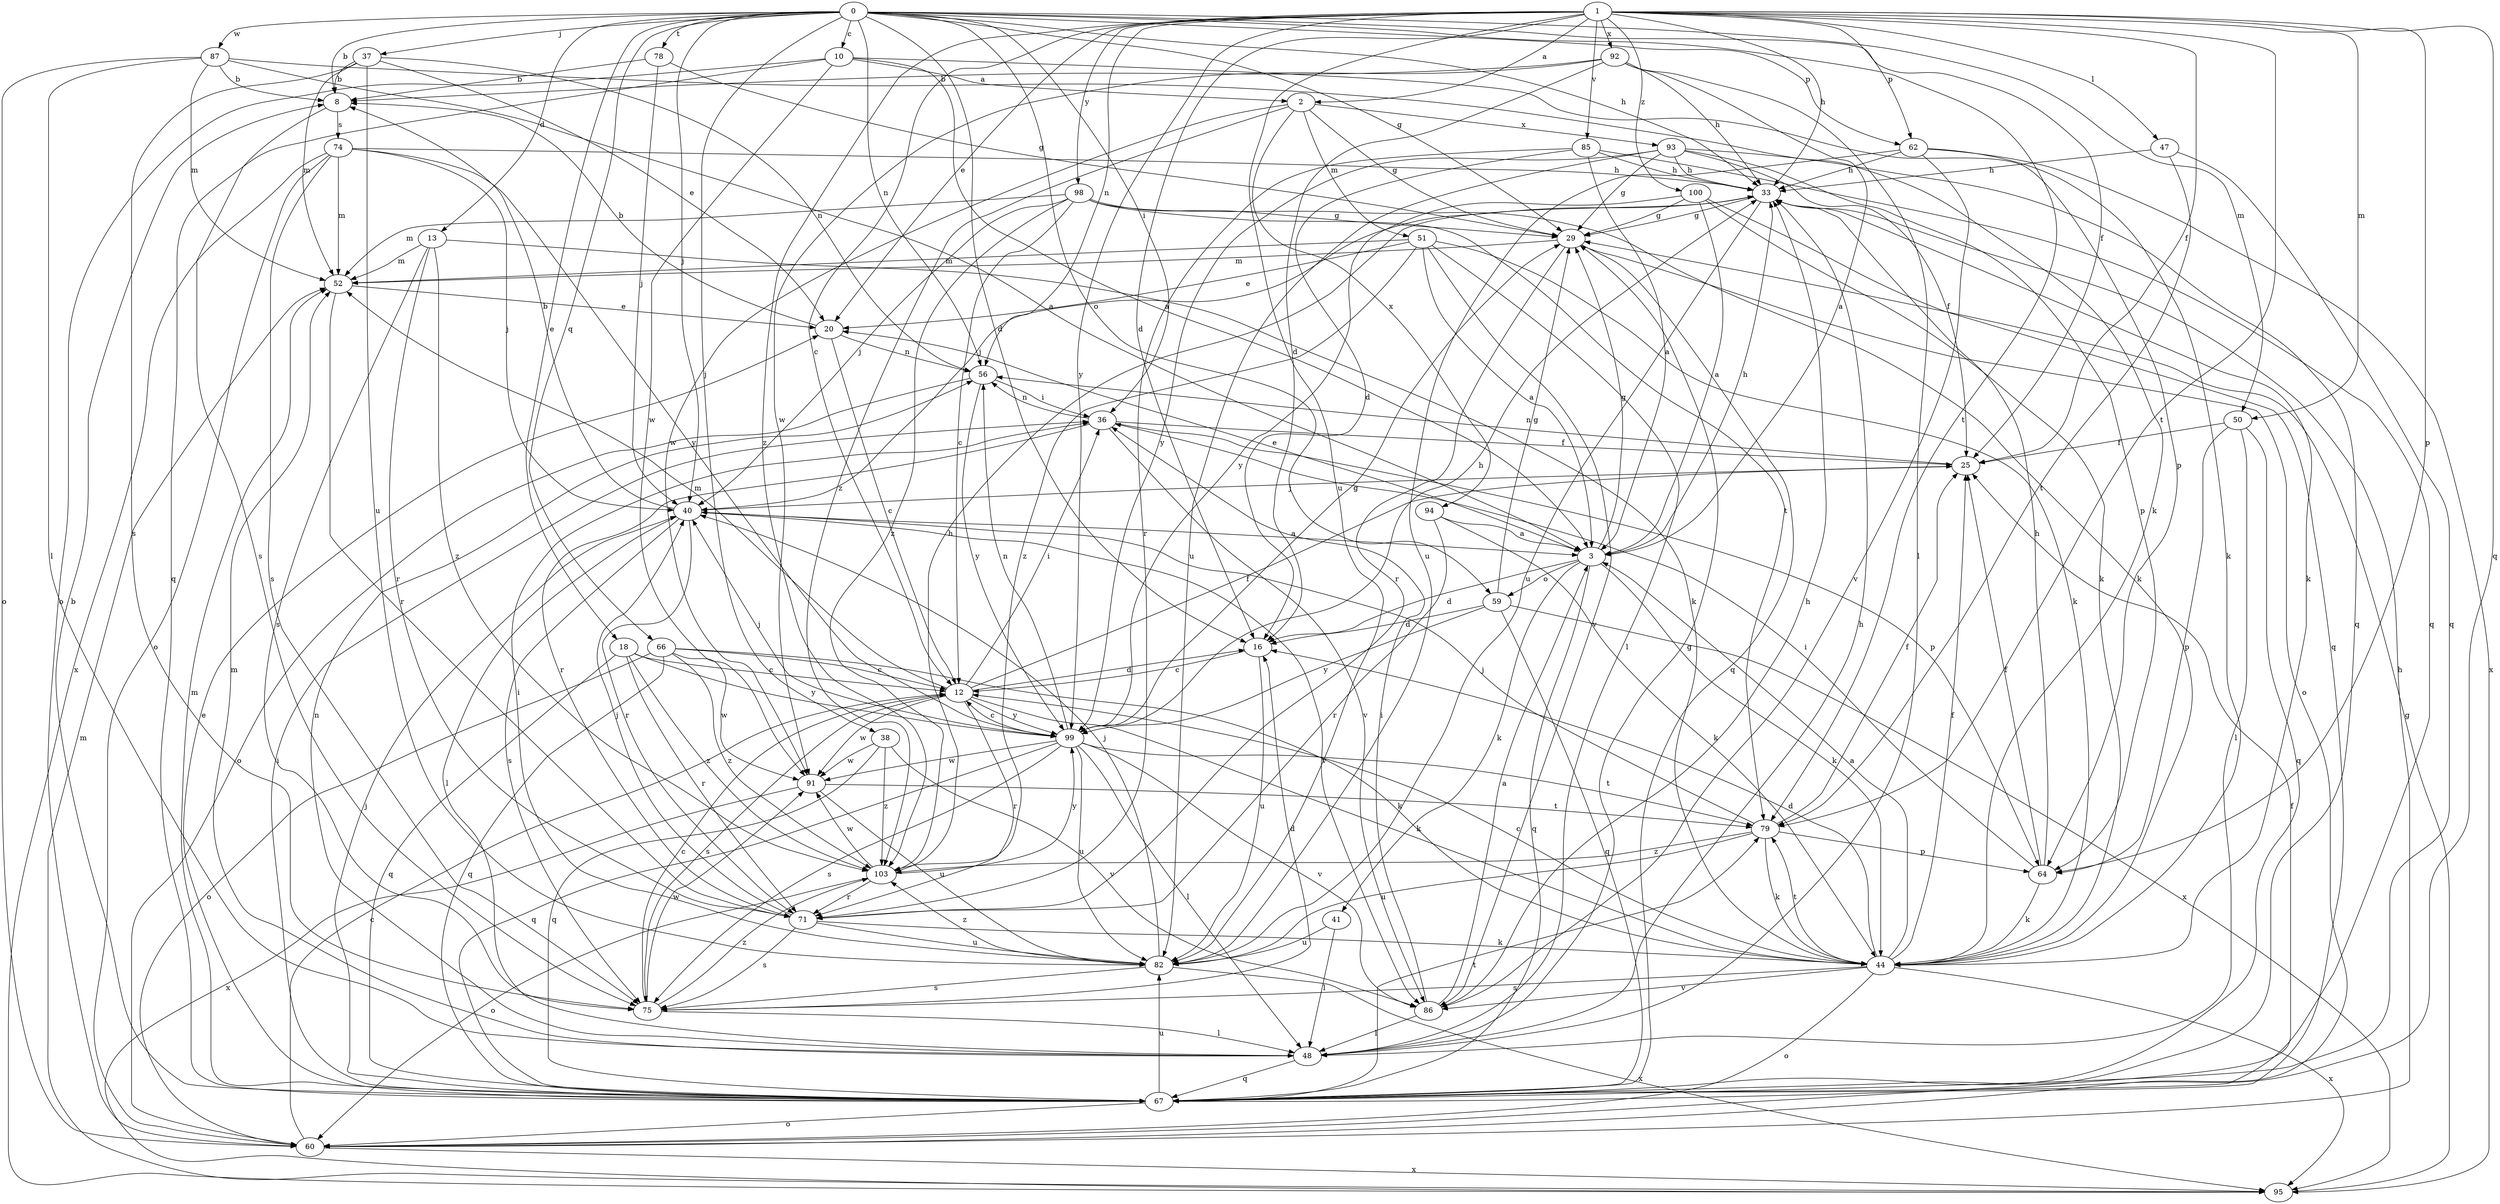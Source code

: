 strict digraph  {
0;
1;
2;
3;
8;
10;
12;
13;
16;
18;
20;
25;
29;
33;
36;
37;
38;
40;
41;
44;
47;
48;
50;
51;
52;
56;
59;
60;
62;
64;
66;
67;
71;
74;
75;
78;
79;
82;
85;
86;
87;
91;
92;
93;
94;
95;
98;
99;
100;
103;
0 -> 8  [label=b];
0 -> 10  [label=c];
0 -> 13  [label=d];
0 -> 16  [label=d];
0 -> 18  [label=e];
0 -> 25  [label=f];
0 -> 29  [label=g];
0 -> 33  [label=h];
0 -> 36  [label=i];
0 -> 37  [label=j];
0 -> 38  [label=j];
0 -> 40  [label=j];
0 -> 50  [label=m];
0 -> 56  [label=n];
0 -> 59  [label=o];
0 -> 62  [label=p];
0 -> 66  [label=q];
0 -> 78  [label=t];
0 -> 79  [label=t];
0 -> 87  [label=w];
1 -> 2  [label=a];
1 -> 12  [label=c];
1 -> 16  [label=d];
1 -> 20  [label=e];
1 -> 25  [label=f];
1 -> 33  [label=h];
1 -> 47  [label=l];
1 -> 50  [label=m];
1 -> 56  [label=n];
1 -> 62  [label=p];
1 -> 64  [label=p];
1 -> 67  [label=q];
1 -> 79  [label=t];
1 -> 82  [label=u];
1 -> 85  [label=v];
1 -> 92  [label=x];
1 -> 98  [label=y];
1 -> 99  [label=y];
1 -> 100  [label=z];
1 -> 103  [label=z];
2 -> 29  [label=g];
2 -> 51  [label=m];
2 -> 91  [label=w];
2 -> 93  [label=x];
2 -> 94  [label=x];
2 -> 103  [label=z];
3 -> 16  [label=d];
3 -> 20  [label=e];
3 -> 29  [label=g];
3 -> 33  [label=h];
3 -> 41  [label=k];
3 -> 44  [label=k];
3 -> 59  [label=o];
3 -> 67  [label=q];
8 -> 74  [label=s];
8 -> 75  [label=s];
10 -> 2  [label=a];
10 -> 3  [label=a];
10 -> 60  [label=o];
10 -> 64  [label=p];
10 -> 67  [label=q];
10 -> 91  [label=w];
12 -> 16  [label=d];
12 -> 25  [label=f];
12 -> 36  [label=i];
12 -> 44  [label=k];
12 -> 52  [label=m];
12 -> 71  [label=r];
12 -> 75  [label=s];
12 -> 91  [label=w];
12 -> 99  [label=y];
13 -> 44  [label=k];
13 -> 52  [label=m];
13 -> 71  [label=r];
13 -> 75  [label=s];
13 -> 103  [label=z];
16 -> 12  [label=c];
16 -> 82  [label=u];
18 -> 12  [label=c];
18 -> 67  [label=q];
18 -> 71  [label=r];
18 -> 99  [label=y];
18 -> 103  [label=z];
20 -> 8  [label=b];
20 -> 12  [label=c];
20 -> 56  [label=n];
25 -> 40  [label=j];
25 -> 56  [label=n];
29 -> 52  [label=m];
29 -> 60  [label=o];
29 -> 67  [label=q];
29 -> 71  [label=r];
33 -> 29  [label=g];
33 -> 40  [label=j];
33 -> 44  [label=k];
33 -> 82  [label=u];
36 -> 25  [label=f];
36 -> 56  [label=n];
36 -> 64  [label=p];
36 -> 71  [label=r];
36 -> 86  [label=v];
37 -> 8  [label=b];
37 -> 20  [label=e];
37 -> 52  [label=m];
37 -> 56  [label=n];
37 -> 75  [label=s];
37 -> 82  [label=u];
38 -> 67  [label=q];
38 -> 86  [label=v];
38 -> 91  [label=w];
38 -> 103  [label=z];
40 -> 3  [label=a];
40 -> 8  [label=b];
40 -> 48  [label=l];
40 -> 71  [label=r];
40 -> 75  [label=s];
40 -> 86  [label=v];
41 -> 48  [label=l];
41 -> 82  [label=u];
44 -> 3  [label=a];
44 -> 12  [label=c];
44 -> 16  [label=d];
44 -> 25  [label=f];
44 -> 60  [label=o];
44 -> 75  [label=s];
44 -> 79  [label=t];
44 -> 86  [label=v];
44 -> 95  [label=x];
47 -> 33  [label=h];
47 -> 67  [label=q];
47 -> 79  [label=t];
48 -> 29  [label=g];
48 -> 33  [label=h];
48 -> 52  [label=m];
48 -> 56  [label=n];
48 -> 67  [label=q];
50 -> 25  [label=f];
50 -> 48  [label=l];
50 -> 64  [label=p];
50 -> 67  [label=q];
51 -> 3  [label=a];
51 -> 20  [label=e];
51 -> 44  [label=k];
51 -> 48  [label=l];
51 -> 52  [label=m];
51 -> 86  [label=v];
51 -> 103  [label=z];
52 -> 20  [label=e];
52 -> 71  [label=r];
56 -> 36  [label=i];
56 -> 60  [label=o];
56 -> 99  [label=y];
59 -> 16  [label=d];
59 -> 29  [label=g];
59 -> 67  [label=q];
59 -> 95  [label=x];
59 -> 99  [label=y];
60 -> 12  [label=c];
60 -> 25  [label=f];
60 -> 33  [label=h];
60 -> 95  [label=x];
62 -> 33  [label=h];
62 -> 44  [label=k];
62 -> 82  [label=u];
62 -> 86  [label=v];
62 -> 95  [label=x];
64 -> 25  [label=f];
64 -> 33  [label=h];
64 -> 36  [label=i];
64 -> 44  [label=k];
66 -> 12  [label=c];
66 -> 44  [label=k];
66 -> 60  [label=o];
66 -> 67  [label=q];
66 -> 91  [label=w];
66 -> 103  [label=z];
67 -> 8  [label=b];
67 -> 20  [label=e];
67 -> 36  [label=i];
67 -> 40  [label=j];
67 -> 52  [label=m];
67 -> 60  [label=o];
67 -> 79  [label=t];
67 -> 82  [label=u];
71 -> 40  [label=j];
71 -> 44  [label=k];
71 -> 75  [label=s];
71 -> 82  [label=u];
74 -> 33  [label=h];
74 -> 40  [label=j];
74 -> 52  [label=m];
74 -> 60  [label=o];
74 -> 75  [label=s];
74 -> 95  [label=x];
74 -> 99  [label=y];
75 -> 12  [label=c];
75 -> 16  [label=d];
75 -> 48  [label=l];
75 -> 91  [label=w];
75 -> 103  [label=z];
78 -> 8  [label=b];
78 -> 29  [label=g];
78 -> 40  [label=j];
79 -> 25  [label=f];
79 -> 40  [label=j];
79 -> 44  [label=k];
79 -> 64  [label=p];
79 -> 82  [label=u];
79 -> 103  [label=z];
82 -> 36  [label=i];
82 -> 40  [label=j];
82 -> 75  [label=s];
82 -> 95  [label=x];
82 -> 103  [label=z];
85 -> 3  [label=a];
85 -> 16  [label=d];
85 -> 33  [label=h];
85 -> 67  [label=q];
85 -> 71  [label=r];
86 -> 3  [label=a];
86 -> 33  [label=h];
86 -> 36  [label=i];
86 -> 48  [label=l];
87 -> 3  [label=a];
87 -> 8  [label=b];
87 -> 44  [label=k];
87 -> 48  [label=l];
87 -> 52  [label=m];
87 -> 60  [label=o];
91 -> 79  [label=t];
91 -> 82  [label=u];
91 -> 95  [label=x];
92 -> 3  [label=a];
92 -> 8  [label=b];
92 -> 16  [label=d];
92 -> 33  [label=h];
92 -> 48  [label=l];
92 -> 91  [label=w];
93 -> 25  [label=f];
93 -> 29  [label=g];
93 -> 33  [label=h];
93 -> 64  [label=p];
93 -> 67  [label=q];
93 -> 82  [label=u];
93 -> 99  [label=y];
94 -> 3  [label=a];
94 -> 44  [label=k];
94 -> 71  [label=r];
95 -> 29  [label=g];
95 -> 52  [label=m];
98 -> 12  [label=c];
98 -> 29  [label=g];
98 -> 40  [label=j];
98 -> 44  [label=k];
98 -> 52  [label=m];
98 -> 79  [label=t];
98 -> 103  [label=z];
99 -> 12  [label=c];
99 -> 29  [label=g];
99 -> 33  [label=h];
99 -> 40  [label=j];
99 -> 48  [label=l];
99 -> 56  [label=n];
99 -> 67  [label=q];
99 -> 75  [label=s];
99 -> 79  [label=t];
99 -> 82  [label=u];
99 -> 86  [label=v];
99 -> 91  [label=w];
100 -> 3  [label=a];
100 -> 29  [label=g];
100 -> 44  [label=k];
100 -> 67  [label=q];
100 -> 99  [label=y];
103 -> 33  [label=h];
103 -> 60  [label=o];
103 -> 71  [label=r];
103 -> 91  [label=w];
103 -> 99  [label=y];
}

